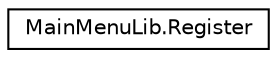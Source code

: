 digraph "Graphical Class Hierarchy"
{
 // LATEX_PDF_SIZE
  edge [fontname="Helvetica",fontsize="10",labelfontname="Helvetica",labelfontsize="10"];
  node [fontname="Helvetica",fontsize="10",shape=record];
  rankdir="LR";
  Node0 [label="MainMenuLib.Register",height=0.2,width=0.4,color="black", fillcolor="white", style="filled",URL="$class_main_menu_lib_1_1_register.html",tooltip="This class contains all the method for registering new users in the database"];
}
